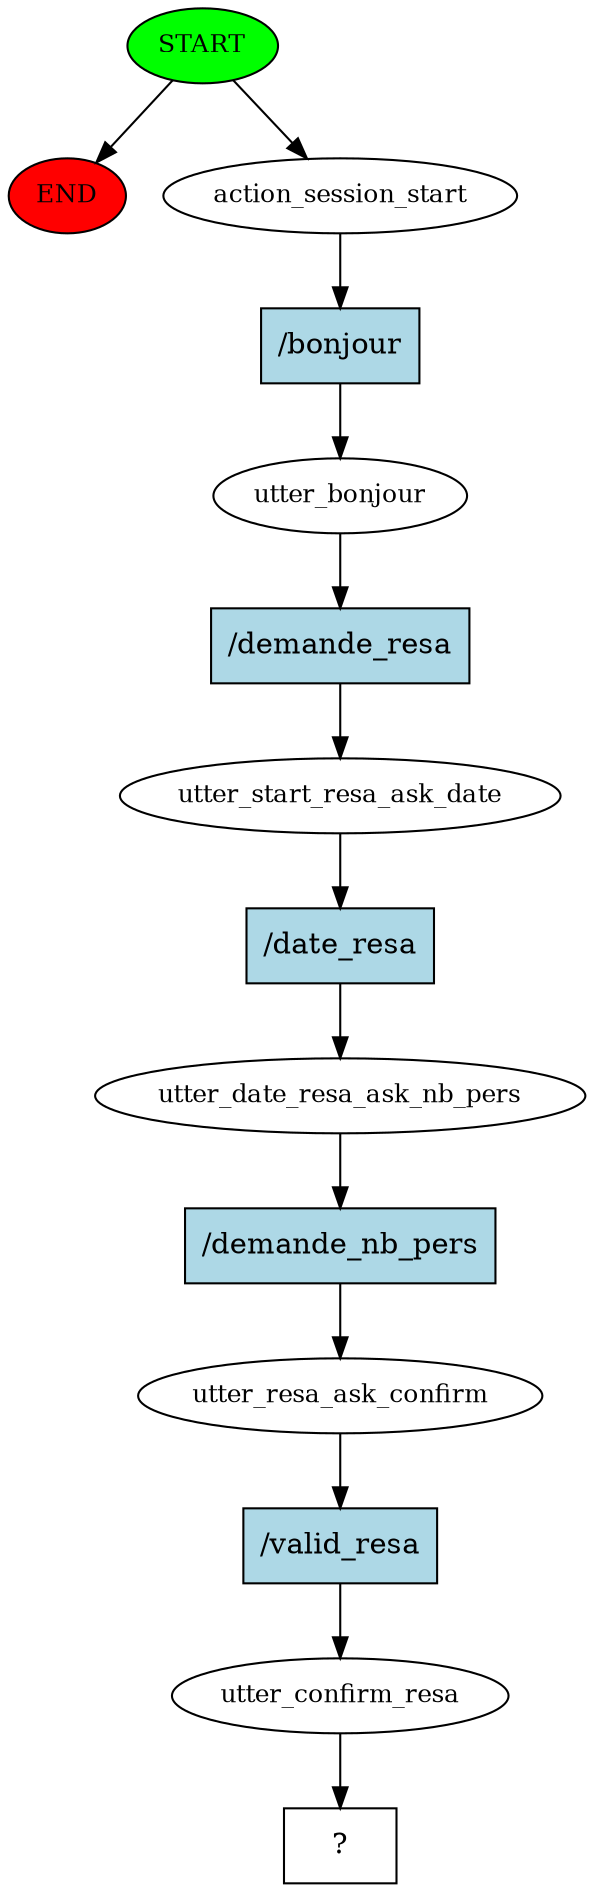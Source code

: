 digraph  {
0 [class="start active", fillcolor=green, fontsize=12, label=START, style=filled];
"-1" [class=end, fillcolor=red, fontsize=12, label=END, style=filled];
1 [class=active, fontsize=12, label=action_session_start];
2 [class=active, fontsize=12, label=utter_bonjour];
3 [class=active, fontsize=12, label=utter_start_resa_ask_date];
4 [class=active, fontsize=12, label=utter_date_resa_ask_nb_pers];
5 [class=active, fontsize=12, label=utter_resa_ask_confirm];
6 [class=active, fontsize=12, label=utter_confirm_resa];
7 [class="intent dashed active", label="  ?  ", shape=rect];
8 [class="intent active", fillcolor=lightblue, label="/bonjour", shape=rect, style=filled];
9 [class="intent active", fillcolor=lightblue, label="/demande_resa", shape=rect, style=filled];
10 [class="intent active", fillcolor=lightblue, label="/date_resa", shape=rect, style=filled];
11 [class="intent active", fillcolor=lightblue, label="/demande_nb_pers", shape=rect, style=filled];
12 [class="intent active", fillcolor=lightblue, label="/valid_resa", shape=rect, style=filled];
0 -> "-1"  [class="", key=NONE, label=""];
0 -> 1  [class=active, key=NONE, label=""];
1 -> 8  [class=active, key=0];
2 -> 9  [class=active, key=0];
3 -> 10  [class=active, key=0];
4 -> 11  [class=active, key=0];
5 -> 12  [class=active, key=0];
6 -> 7  [class=active, key=NONE, label=""];
8 -> 2  [class=active, key=0];
9 -> 3  [class=active, key=0];
10 -> 4  [class=active, key=0];
11 -> 5  [class=active, key=0];
12 -> 6  [class=active, key=0];
}
